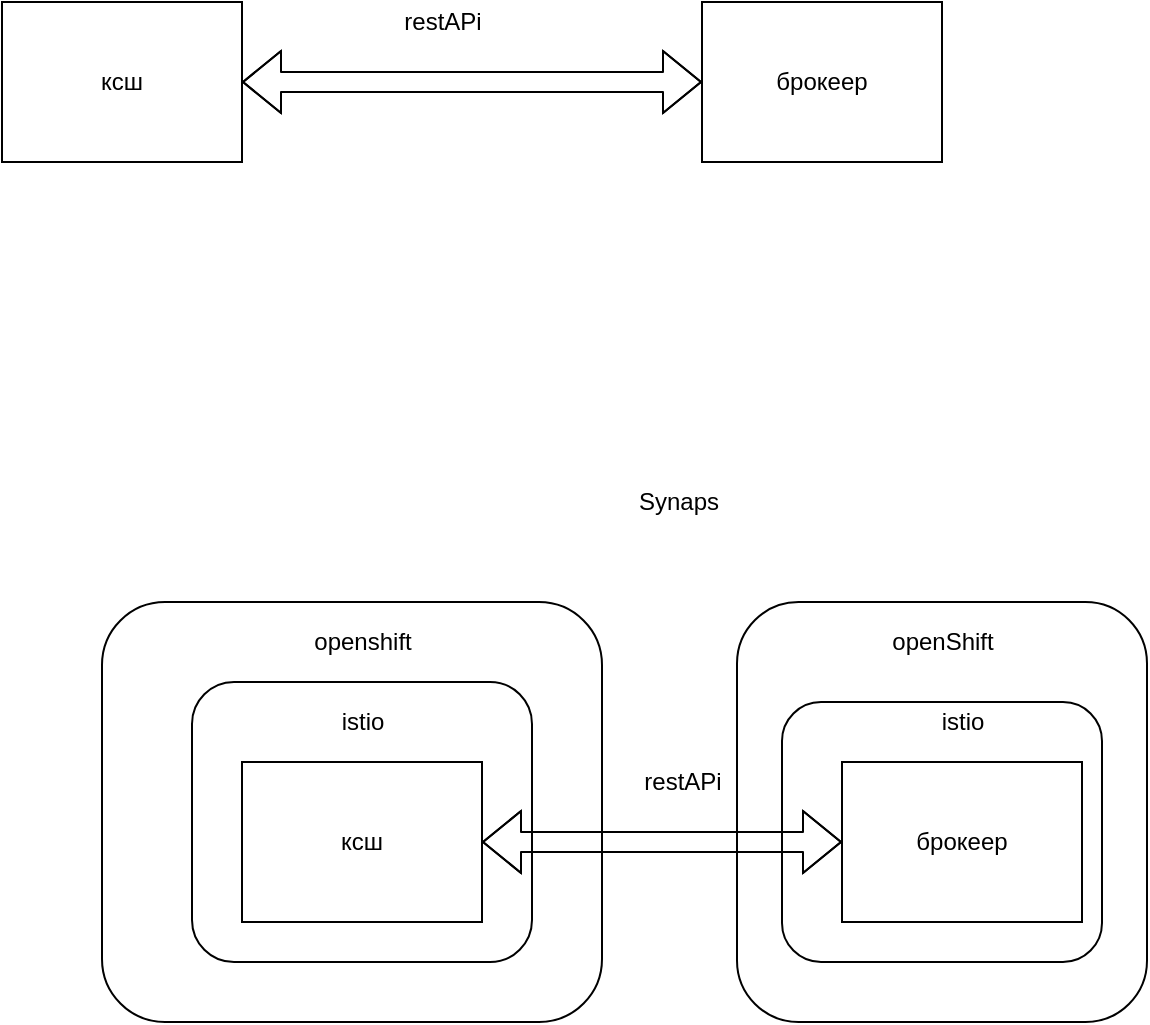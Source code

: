 <mxfile version="14.8.4" type="github">
  <diagram id="prtHgNgQTEPvFCAcTncT" name="Page-1">
    <mxGraphModel dx="1186" dy="796" grid="1" gridSize="10" guides="1" tooltips="1" connect="1" arrows="1" fold="1" page="1" pageScale="1" pageWidth="827" pageHeight="1169" math="0" shadow="0">
      <root>
        <mxCell id="0" />
        <mxCell id="1" parent="0" />
        <mxCell id="a5wKaRRYHODb6AsDszUi-16" value="" style="rounded=1;whiteSpace=wrap;html=1;" vertex="1" parent="1">
          <mxGeometry x="447.5" y="400" width="205" height="210" as="geometry" />
        </mxCell>
        <mxCell id="a5wKaRRYHODb6AsDszUi-17" value="openShift" style="text;html=1;align=center;verticalAlign=middle;resizable=0;points=[];autosize=1;strokeColor=none;" vertex="1" parent="1">
          <mxGeometry x="515" y="410" width="70" height="20" as="geometry" />
        </mxCell>
        <mxCell id="a5wKaRRYHODb6AsDszUi-14" value="" style="rounded=1;whiteSpace=wrap;html=1;" vertex="1" parent="1">
          <mxGeometry x="130" y="400" width="250" height="210" as="geometry" />
        </mxCell>
        <mxCell id="a5wKaRRYHODb6AsDszUi-12" value="" style="rounded=1;whiteSpace=wrap;html=1;" vertex="1" parent="1">
          <mxGeometry x="470" y="450" width="160" height="130" as="geometry" />
        </mxCell>
        <mxCell id="a5wKaRRYHODb6AsDszUi-13" value="istio" style="text;html=1;align=center;verticalAlign=middle;resizable=0;points=[];autosize=1;strokeColor=none;" vertex="1" parent="1">
          <mxGeometry x="540" y="450" width="40" height="20" as="geometry" />
        </mxCell>
        <mxCell id="a5wKaRRYHODb6AsDszUi-10" value="" style="rounded=1;whiteSpace=wrap;html=1;" vertex="1" parent="1">
          <mxGeometry x="175" y="440" width="170" height="140" as="geometry" />
        </mxCell>
        <mxCell id="a5wKaRRYHODb6AsDszUi-1" value="ксш" style="rounded=0;whiteSpace=wrap;html=1;" vertex="1" parent="1">
          <mxGeometry x="80" y="100" width="120" height="80" as="geometry" />
        </mxCell>
        <mxCell id="a5wKaRRYHODb6AsDszUi-2" value="брокеер" style="rounded=0;whiteSpace=wrap;html=1;" vertex="1" parent="1">
          <mxGeometry x="430" y="100" width="120" height="80" as="geometry" />
        </mxCell>
        <mxCell id="a5wKaRRYHODb6AsDszUi-3" value="" style="shape=flexArrow;endArrow=classic;startArrow=classic;html=1;entryX=0;entryY=0.5;entryDx=0;entryDy=0;exitX=1;exitY=0.5;exitDx=0;exitDy=0;" edge="1" parent="1" source="a5wKaRRYHODb6AsDszUi-1" target="a5wKaRRYHODb6AsDszUi-2">
          <mxGeometry width="100" height="100" relative="1" as="geometry">
            <mxPoint x="260" y="190" as="sourcePoint" />
            <mxPoint x="360" y="90" as="targetPoint" />
            <Array as="points">
              <mxPoint x="310" y="140" />
            </Array>
          </mxGeometry>
        </mxCell>
        <mxCell id="a5wKaRRYHODb6AsDszUi-4" value="restAPi" style="text;html=1;align=center;verticalAlign=middle;resizable=0;points=[];autosize=1;strokeColor=none;" vertex="1" parent="1">
          <mxGeometry x="275" y="100" width="50" height="20" as="geometry" />
        </mxCell>
        <mxCell id="a5wKaRRYHODb6AsDszUi-6" value="ксш" style="rounded=0;whiteSpace=wrap;html=1;" vertex="1" parent="1">
          <mxGeometry x="200" y="480" width="120" height="80" as="geometry" />
        </mxCell>
        <mxCell id="a5wKaRRYHODb6AsDszUi-7" value="брокеер" style="rounded=0;whiteSpace=wrap;html=1;" vertex="1" parent="1">
          <mxGeometry x="500" y="480" width="120" height="80" as="geometry" />
        </mxCell>
        <mxCell id="a5wKaRRYHODb6AsDszUi-8" value="" style="shape=flexArrow;endArrow=classic;startArrow=classic;html=1;exitX=1;exitY=0.5;exitDx=0;exitDy=0;" edge="1" parent="1" source="a5wKaRRYHODb6AsDszUi-6">
          <mxGeometry width="100" height="100" relative="1" as="geometry">
            <mxPoint x="380" y="570" as="sourcePoint" />
            <mxPoint x="500" y="520" as="targetPoint" />
            <Array as="points">
              <mxPoint x="430" y="520" />
            </Array>
          </mxGeometry>
        </mxCell>
        <mxCell id="a5wKaRRYHODb6AsDszUi-9" value="restAPi" style="text;html=1;align=center;verticalAlign=middle;resizable=0;points=[];autosize=1;strokeColor=none;" vertex="1" parent="1">
          <mxGeometry x="395" y="480" width="50" height="20" as="geometry" />
        </mxCell>
        <mxCell id="a5wKaRRYHODb6AsDszUi-11" value="istio" style="text;html=1;align=center;verticalAlign=middle;resizable=0;points=[];autosize=1;strokeColor=none;" vertex="1" parent="1">
          <mxGeometry x="240" y="450" width="40" height="20" as="geometry" />
        </mxCell>
        <mxCell id="a5wKaRRYHODb6AsDszUi-15" value="openshift" style="text;html=1;align=center;verticalAlign=middle;resizable=0;points=[];autosize=1;strokeColor=none;" vertex="1" parent="1">
          <mxGeometry x="230" y="410" width="60" height="20" as="geometry" />
        </mxCell>
        <mxCell id="a5wKaRRYHODb6AsDszUi-18" value="Synaps" style="text;html=1;align=center;verticalAlign=middle;resizable=0;points=[];autosize=1;strokeColor=none;" vertex="1" parent="1">
          <mxGeometry x="387.5" y="340" width="60" height="20" as="geometry" />
        </mxCell>
      </root>
    </mxGraphModel>
  </diagram>
</mxfile>
